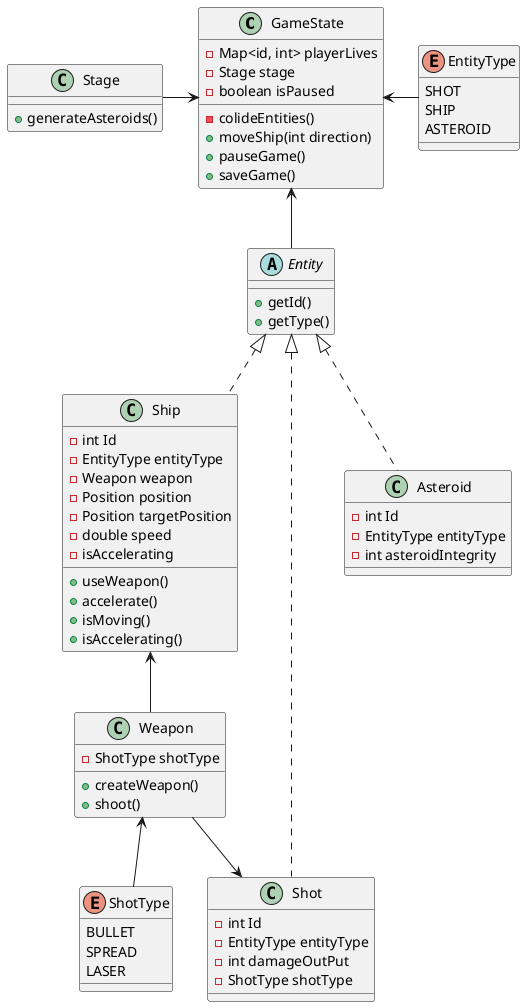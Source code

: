@startuml
'https://plantuml.com/sequence-diagram

class GameState{
- Map<id, int> playerLives
- Stage stage
- boolean isPaused
- colideEntities()
+ moveShip(int direction)
+ pauseGame()
+ saveGame()
}

GameState <-- Entity
abstract class Entity{
+getId()
+getType()
}

Entity <|.. Ship
class Ship{
- int Id
- EntityType entityType
- Weapon weapon
- Position position
- Position targetPosition
- double speed
- isAccelerating
+ useWeapon()
+ accelerate()
+ isMoving()
+ isAccelerating()
}

Weapon --> Shot
Ship <--Weapon
class Weapon{
- ShotType shotType
+ createWeapon()
+ shoot()
}

Entity <|.. Shot
class Shot{
- int Id
- EntityType entityType
- int damageOutPut
- ShotType shotType
}

Stage -> GameState
class Stage{
+ generateAsteroids()
}

Entity <|.. Asteroid
class Asteroid{
- int Id
- EntityType entityType
- int asteroidIntegrity
}

Weapon <-- ShotType
enum ShotType{
BULLET
SPREAD
LASER
}

GameState <- EntityType
enum EntityType{
SHOT
SHIP
ASTEROID
}
@enduml